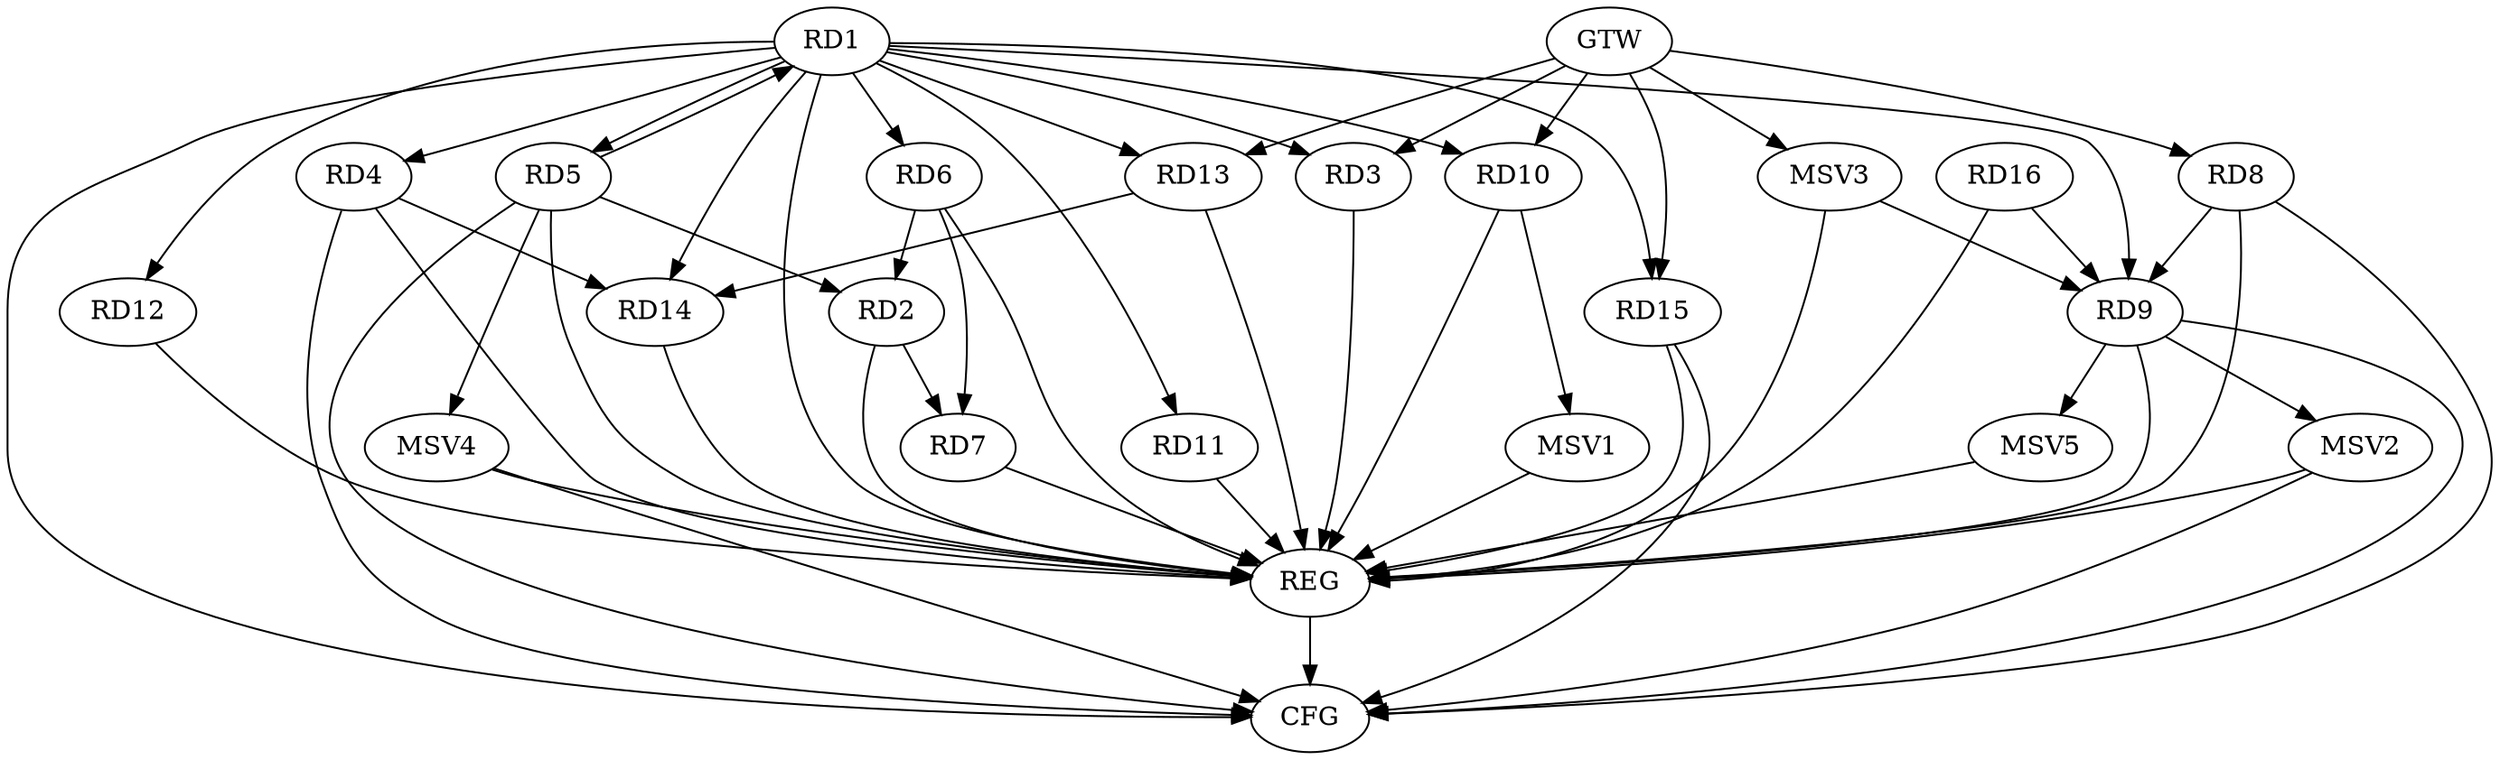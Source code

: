 strict digraph G {
  RD1 [ label="RD1" ];
  RD2 [ label="RD2" ];
  RD3 [ label="RD3" ];
  RD4 [ label="RD4" ];
  RD5 [ label="RD5" ];
  RD6 [ label="RD6" ];
  RD7 [ label="RD7" ];
  RD8 [ label="RD8" ];
  RD9 [ label="RD9" ];
  RD10 [ label="RD10" ];
  RD11 [ label="RD11" ];
  RD12 [ label="RD12" ];
  RD13 [ label="RD13" ];
  RD14 [ label="RD14" ];
  RD15 [ label="RD15" ];
  RD16 [ label="RD16" ];
  GTW [ label="GTW" ];
  REG [ label="REG" ];
  CFG [ label="CFG" ];
  MSV1 [ label="MSV1" ];
  MSV2 [ label="MSV2" ];
  MSV3 [ label="MSV3" ];
  MSV4 [ label="MSV4" ];
  MSV5 [ label="MSV5" ];
  RD5 -> RD1;
  RD1 -> RD9;
  RD1 -> RD14;
  RD5 -> RD2;
  RD6 -> RD2;
  RD2 -> RD7;
  RD4 -> RD14;
  RD6 -> RD7;
  RD8 -> RD9;
  RD16 -> RD9;
  RD13 -> RD14;
  GTW -> RD3;
  GTW -> RD8;
  GTW -> RD10;
  GTW -> RD13;
  GTW -> RD15;
  RD1 -> REG;
  RD2 -> REG;
  RD3 -> REG;
  RD4 -> REG;
  RD5 -> REG;
  RD6 -> REG;
  RD7 -> REG;
  RD8 -> REG;
  RD9 -> REG;
  RD10 -> REG;
  RD11 -> REG;
  RD12 -> REG;
  RD13 -> REG;
  RD14 -> REG;
  RD15 -> REG;
  RD16 -> REG;
  RD9 -> CFG;
  RD8 -> CFG;
  RD4 -> CFG;
  RD15 -> CFG;
  RD1 -> CFG;
  RD5 -> CFG;
  REG -> CFG;
  RD1 -> RD3;
  RD1 -> RD11;
  RD1 -> RD6;
  RD1 -> RD12;
  RD1 -> RD5;
  RD1 -> RD13;
  RD1 -> RD4;
  RD1 -> RD10;
  RD1 -> RD15;
  RD10 -> MSV1;
  MSV1 -> REG;
  RD9 -> MSV2;
  MSV2 -> REG;
  MSV2 -> CFG;
  MSV3 -> RD9;
  GTW -> MSV3;
  MSV3 -> REG;
  RD5 -> MSV4;
  MSV4 -> REG;
  MSV4 -> CFG;
  RD9 -> MSV5;
  MSV5 -> REG;
}
